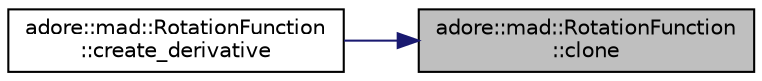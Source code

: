 digraph "adore::mad::RotationFunction::clone"
{
 // LATEX_PDF_SIZE
  edge [fontname="Helvetica",fontsize="10",labelfontname="Helvetica",labelfontsize="10"];
  node [fontname="Helvetica",fontsize="10",shape=record];
  rankdir="RL";
  Node1 [label="adore::mad::RotationFunction\l::clone",height=0.2,width=0.4,color="black", fillcolor="grey75", style="filled", fontcolor="black",tooltip=" "];
  Node1 -> Node2 [dir="back",color="midnightblue",fontsize="10",style="solid",fontname="Helvetica"];
  Node2 [label="adore::mad::RotationFunction\l::create_derivative",height=0.2,width=0.4,color="black", fillcolor="white", style="filled",URL="$classadore_1_1mad_1_1RotationFunction.html#a5a5a8994c8c51b7d62b1c02fc33a4a61",tooltip=" "];
}
